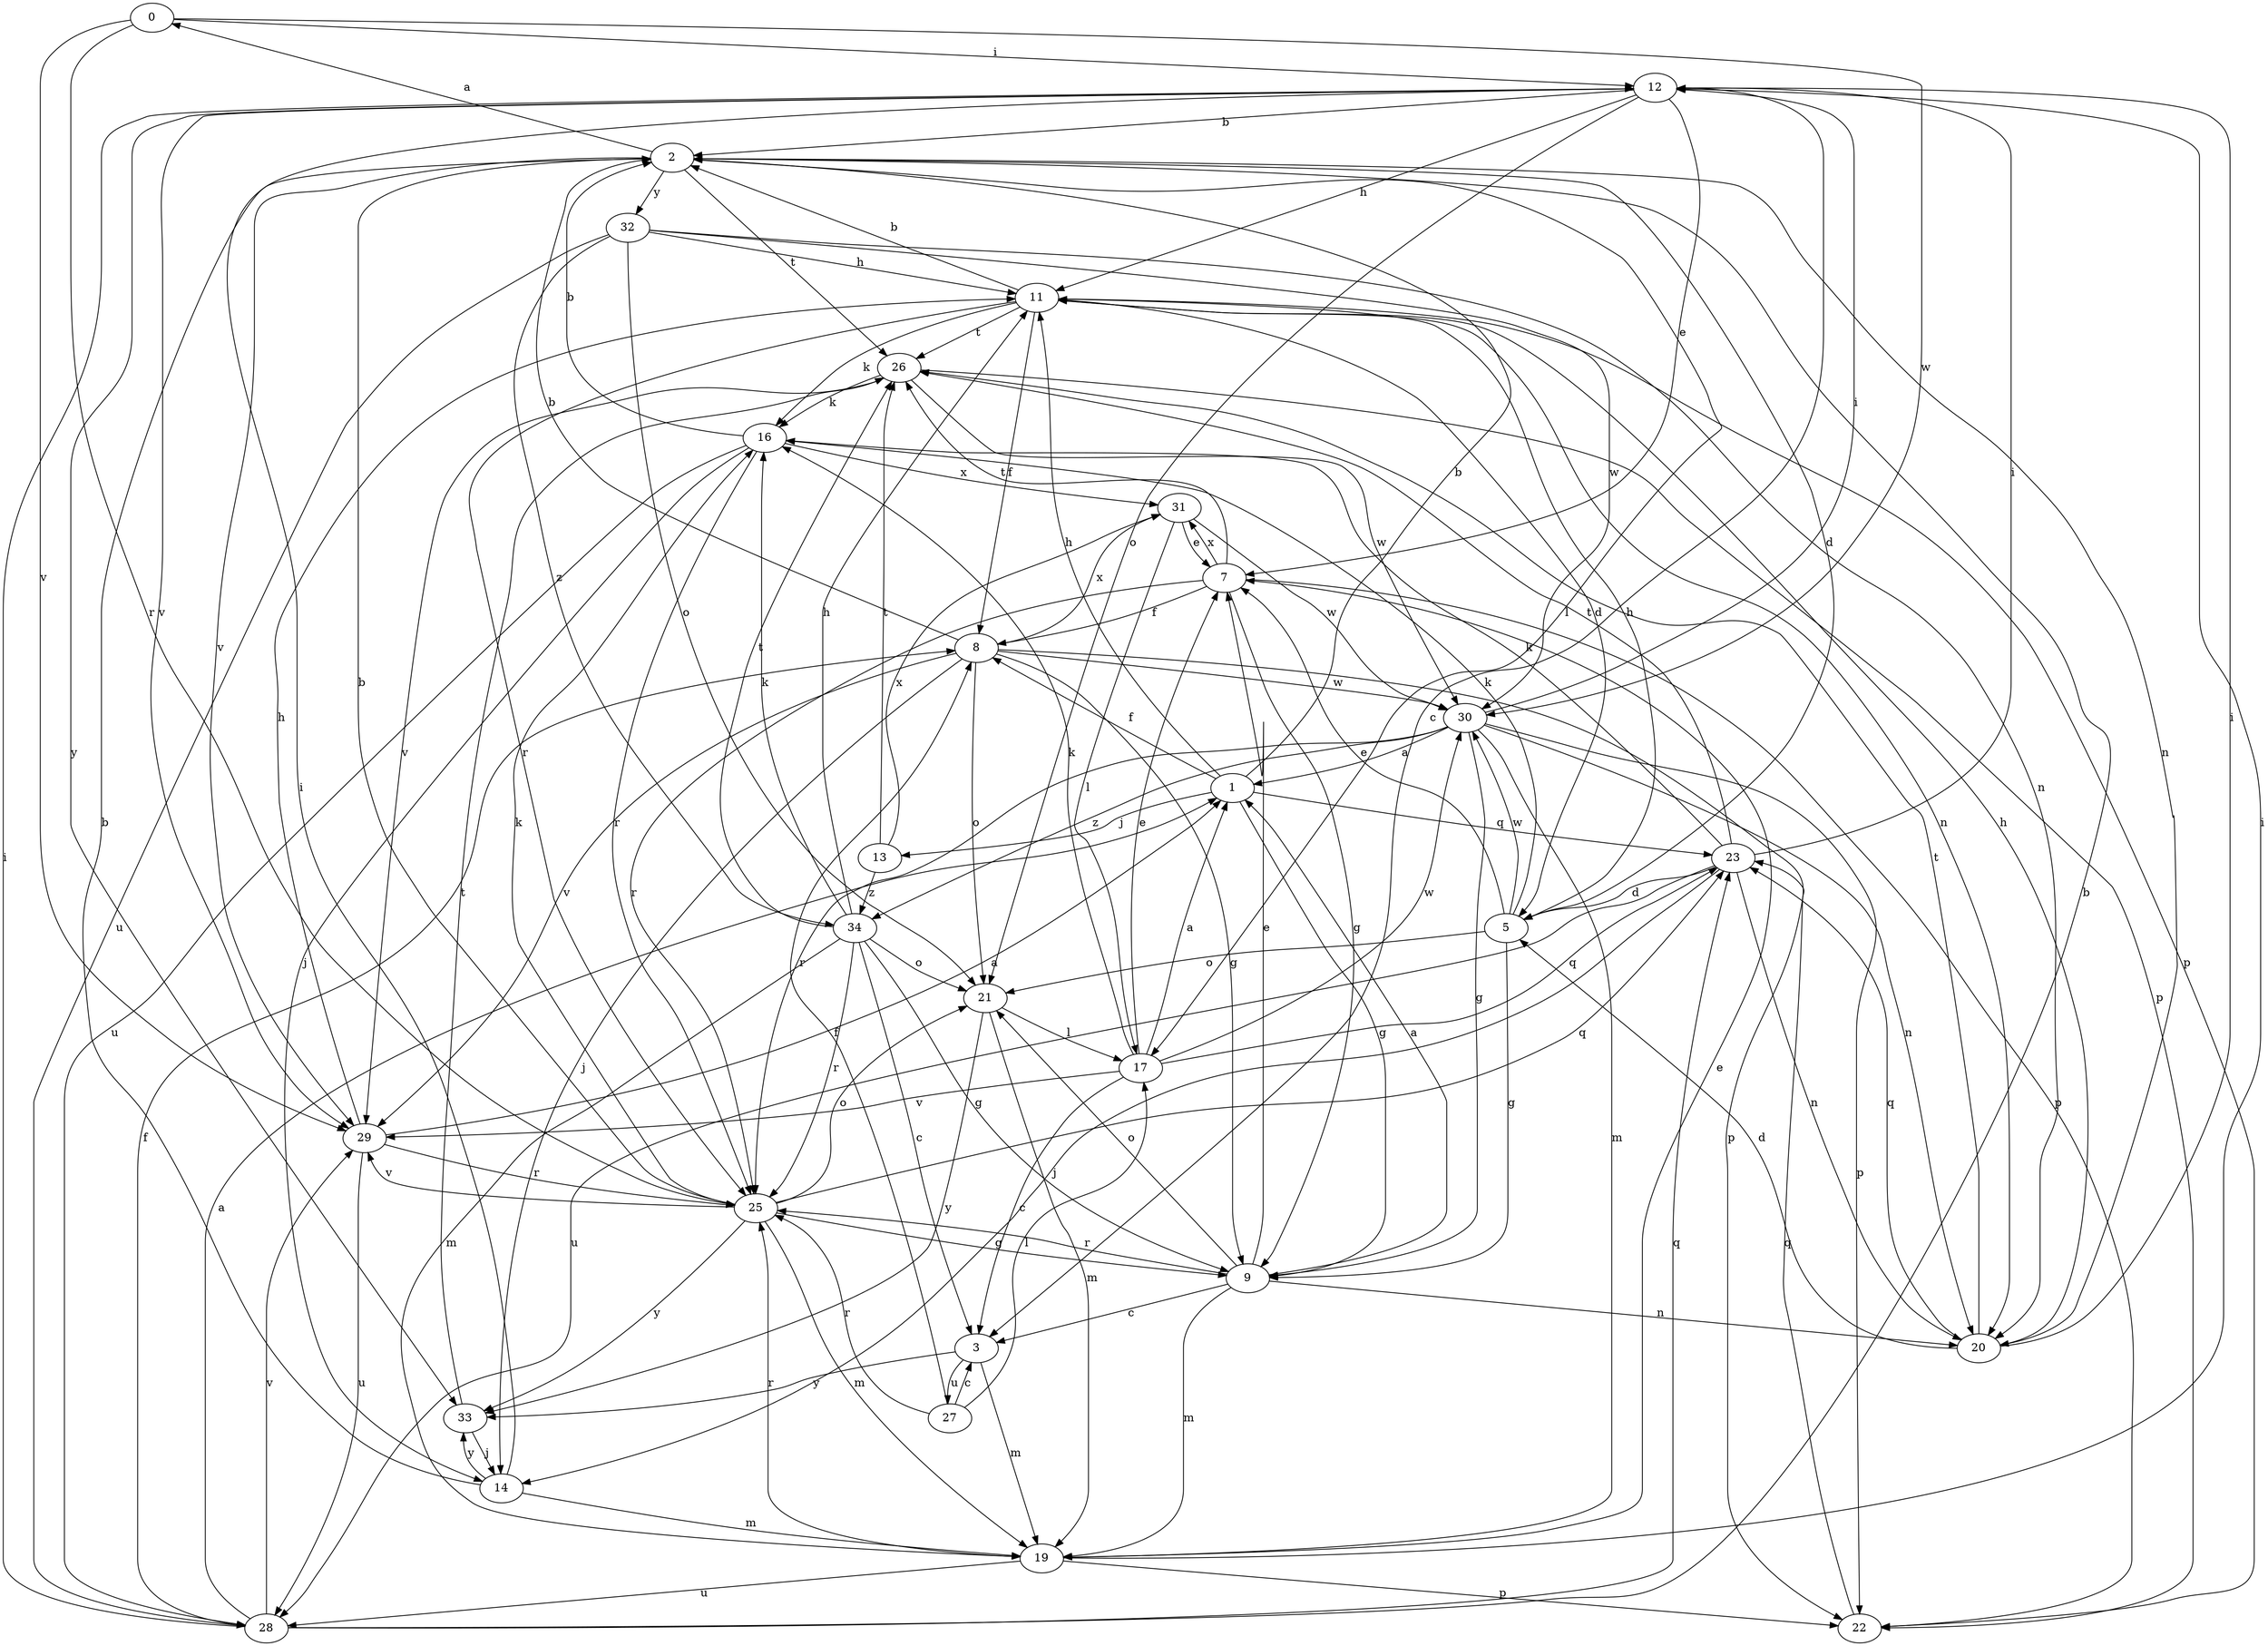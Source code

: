 strict digraph  {
0;
1;
2;
3;
5;
7;
8;
9;
11;
12;
13;
14;
16;
17;
19;
20;
21;
22;
23;
25;
26;
27;
28;
29;
30;
31;
32;
33;
34;
0 -> 12  [label=i];
0 -> 25  [label=r];
0 -> 29  [label=v];
0 -> 30  [label=w];
1 -> 2  [label=b];
1 -> 8  [label=f];
1 -> 9  [label=g];
1 -> 11  [label=h];
1 -> 13  [label=j];
1 -> 23  [label=q];
2 -> 0  [label=a];
2 -> 5  [label=d];
2 -> 17  [label=l];
2 -> 20  [label=n];
2 -> 26  [label=t];
2 -> 29  [label=v];
2 -> 32  [label=y];
3 -> 19  [label=m];
3 -> 27  [label=u];
3 -> 33  [label=y];
5 -> 7  [label=e];
5 -> 9  [label=g];
5 -> 11  [label=h];
5 -> 16  [label=k];
5 -> 21  [label=o];
5 -> 30  [label=w];
7 -> 8  [label=f];
7 -> 9  [label=g];
7 -> 22  [label=p];
7 -> 25  [label=r];
7 -> 26  [label=t];
7 -> 31  [label=x];
8 -> 2  [label=b];
8 -> 9  [label=g];
8 -> 14  [label=j];
8 -> 21  [label=o];
8 -> 22  [label=p];
8 -> 29  [label=v];
8 -> 30  [label=w];
8 -> 31  [label=x];
9 -> 1  [label=a];
9 -> 3  [label=c];
9 -> 7  [label=e];
9 -> 19  [label=m];
9 -> 20  [label=n];
9 -> 21  [label=o];
9 -> 25  [label=r];
11 -> 2  [label=b];
11 -> 5  [label=d];
11 -> 8  [label=f];
11 -> 16  [label=k];
11 -> 20  [label=n];
11 -> 22  [label=p];
11 -> 25  [label=r];
11 -> 26  [label=t];
12 -> 2  [label=b];
12 -> 3  [label=c];
12 -> 7  [label=e];
12 -> 11  [label=h];
12 -> 21  [label=o];
12 -> 29  [label=v];
12 -> 33  [label=y];
13 -> 26  [label=t];
13 -> 31  [label=x];
13 -> 34  [label=z];
14 -> 2  [label=b];
14 -> 12  [label=i];
14 -> 19  [label=m];
14 -> 33  [label=y];
16 -> 2  [label=b];
16 -> 14  [label=j];
16 -> 25  [label=r];
16 -> 28  [label=u];
16 -> 31  [label=x];
17 -> 1  [label=a];
17 -> 3  [label=c];
17 -> 7  [label=e];
17 -> 16  [label=k];
17 -> 23  [label=q];
17 -> 29  [label=v];
17 -> 30  [label=w];
19 -> 7  [label=e];
19 -> 12  [label=i];
19 -> 22  [label=p];
19 -> 25  [label=r];
19 -> 28  [label=u];
20 -> 5  [label=d];
20 -> 11  [label=h];
20 -> 12  [label=i];
20 -> 23  [label=q];
20 -> 26  [label=t];
21 -> 17  [label=l];
21 -> 19  [label=m];
21 -> 33  [label=y];
22 -> 23  [label=q];
23 -> 5  [label=d];
23 -> 12  [label=i];
23 -> 14  [label=j];
23 -> 16  [label=k];
23 -> 20  [label=n];
23 -> 26  [label=t];
23 -> 28  [label=u];
25 -> 2  [label=b];
25 -> 9  [label=g];
25 -> 16  [label=k];
25 -> 19  [label=m];
25 -> 21  [label=o];
25 -> 23  [label=q];
25 -> 29  [label=v];
25 -> 33  [label=y];
26 -> 16  [label=k];
26 -> 22  [label=p];
26 -> 29  [label=v];
26 -> 30  [label=w];
27 -> 3  [label=c];
27 -> 8  [label=f];
27 -> 17  [label=l];
27 -> 25  [label=r];
28 -> 1  [label=a];
28 -> 2  [label=b];
28 -> 8  [label=f];
28 -> 12  [label=i];
28 -> 23  [label=q];
28 -> 29  [label=v];
29 -> 1  [label=a];
29 -> 11  [label=h];
29 -> 25  [label=r];
29 -> 28  [label=u];
30 -> 1  [label=a];
30 -> 9  [label=g];
30 -> 12  [label=i];
30 -> 19  [label=m];
30 -> 20  [label=n];
30 -> 22  [label=p];
30 -> 25  [label=r];
30 -> 34  [label=z];
31 -> 7  [label=e];
31 -> 17  [label=l];
31 -> 30  [label=w];
32 -> 11  [label=h];
32 -> 20  [label=n];
32 -> 21  [label=o];
32 -> 28  [label=u];
32 -> 30  [label=w];
32 -> 34  [label=z];
33 -> 14  [label=j];
33 -> 26  [label=t];
34 -> 3  [label=c];
34 -> 9  [label=g];
34 -> 11  [label=h];
34 -> 16  [label=k];
34 -> 19  [label=m];
34 -> 21  [label=o];
34 -> 25  [label=r];
34 -> 26  [label=t];
}
